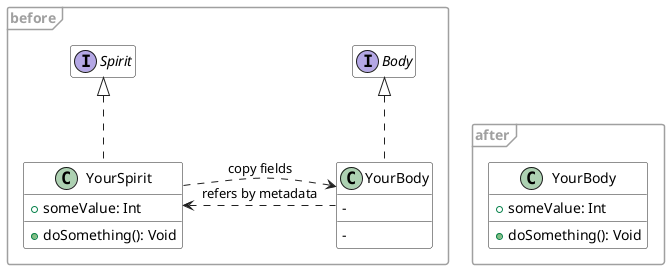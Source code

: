 @startuml overview

' ---- (style) --------------------------------

skinparam shadowing false
skinparam backgroundColor White
skinparam package {
  BorderColor #A0A0A0
  FontColor #A0A0A0
}
skinparam class {
  BackgroundColor White
  ArrowColor #202020
  BorderColor #202020
  FontColor #000000
}
skinparam note {
  BackgroundColor White
  FontColor #606060
  BorderColor #C0C0C0
}
skinparam stereotypeIBackgroundColor Lavender
hide empty members

' ---- (diagram) ------------------------------

skinparam packageStyle Frame

namespace before {
  interface Body
  interface Spirit

  class YourBody {
    {method} -
    {field} -
  }
  class YourSpirit {
    + someValue: Int
    + doSomething(): Void
  }

  Body <|.. YourBody
  Spirit <|.. YourSpirit

  YourSpirit --[hidden]-- YourBody : zzzzzzzzzzzzzzzz
  YourSpirit <.right. YourBody : refers by metadata
  YourSpirit .right.> YourBody : copy fields
}

after.YourBody -left[hidden]- before.YourBody

namespace after {
  class YourBody {
    + someValue: Int
    + doSomething(): Void
  }
}

@enduml
